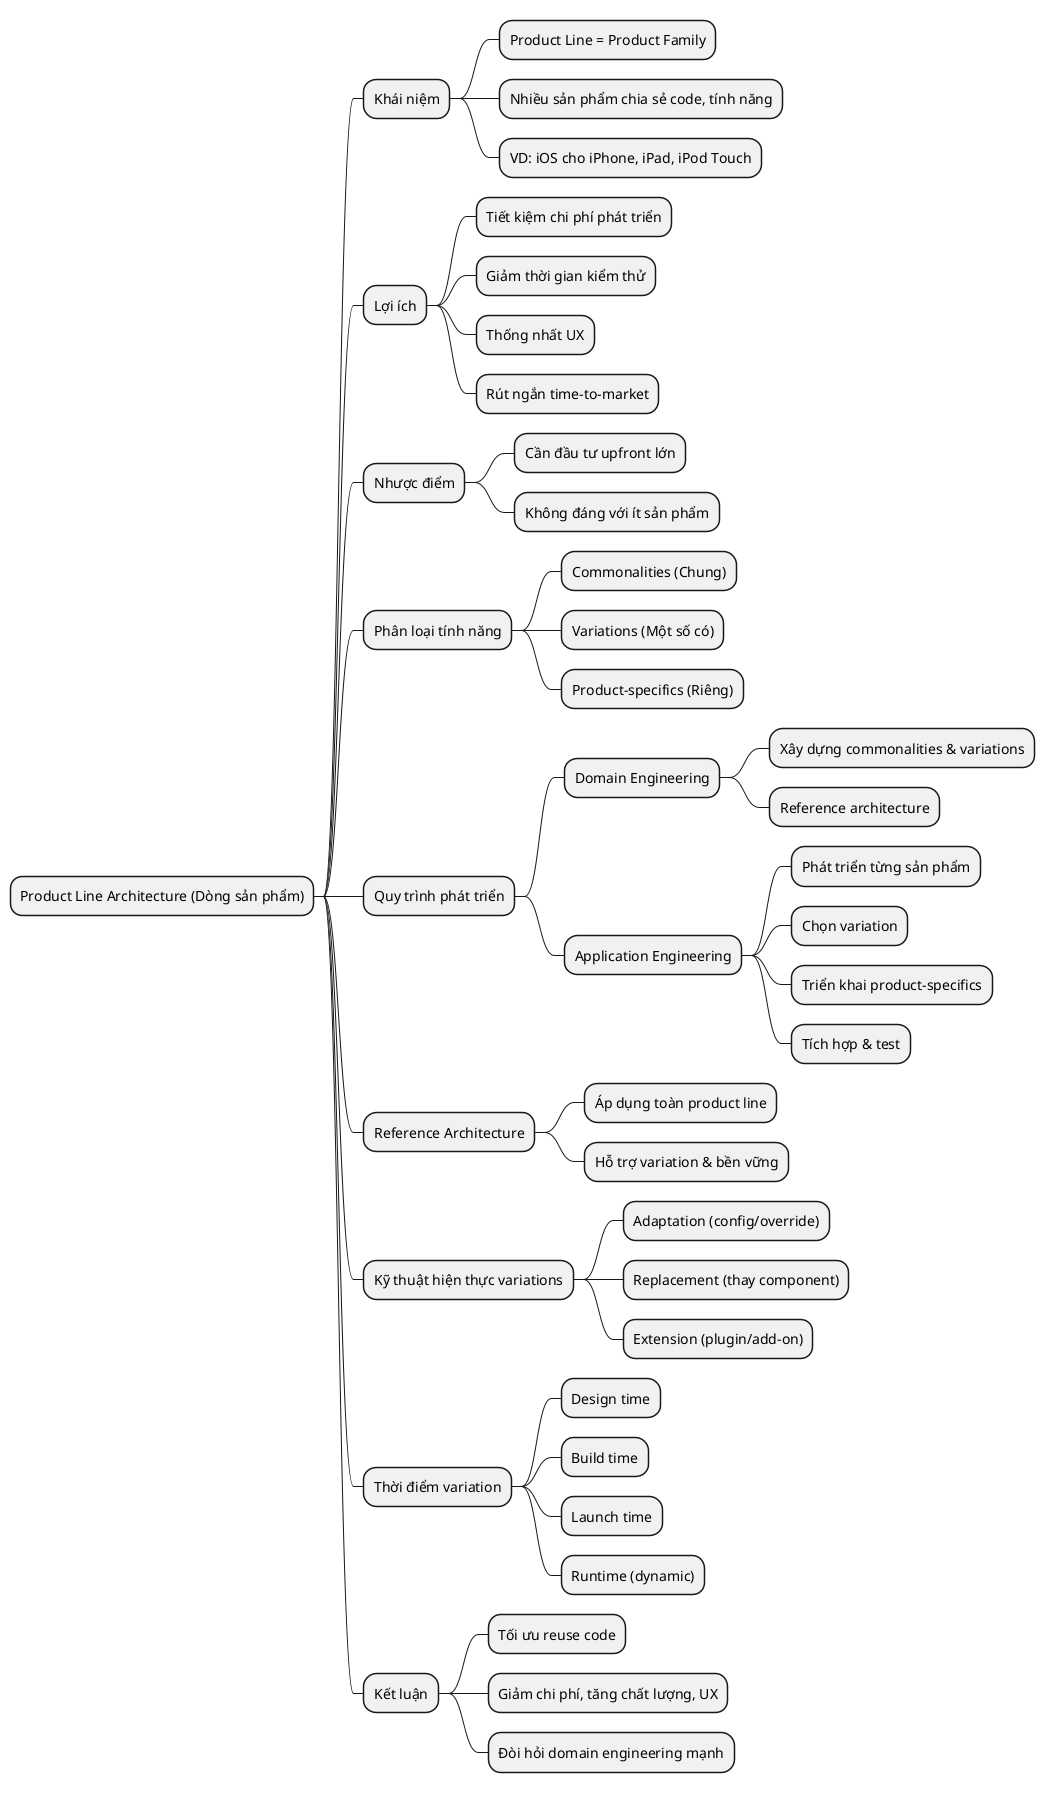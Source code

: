 @startmindmap
* Product Line Architecture (Dòng sản phẩm)
** Khái niệm
*** Product Line = Product Family
*** Nhiều sản phẩm chia sẻ code, tính năng
*** VD: iOS cho iPhone, iPad, iPod Touch
** Lợi ích
*** Tiết kiệm chi phí phát triển
*** Giảm thời gian kiểm thử
*** Thống nhất UX
*** Rút ngắn time-to-market
** Nhược điểm
*** Cần đầu tư upfront lớn
*** Không đáng với ít sản phẩm
** Phân loại tính năng
*** Commonalities (Chung)
*** Variations (Một số có)
*** Product-specifics (Riêng)
** Quy trình phát triển
*** Domain Engineering
**** Xây dựng commonalities & variations
**** Reference architecture
*** Application Engineering
**** Phát triển từng sản phẩm
**** Chọn variation
**** Triển khai product-specifics
**** Tích hợp & test
** Reference Architecture
*** Áp dụng toàn product line
*** Hỗ trợ variation & bền vững
** Kỹ thuật hiện thực variations
*** Adaptation (config/override)
*** Replacement (thay component)
*** Extension (plugin/add-on)
** Thời điểm variation
*** Design time
*** Build time
*** Launch time
*** Runtime (dynamic)
** Kết luận
*** Tối ưu reuse code
*** Giảm chi phí, tăng chất lượng, UX
*** Đòi hỏi domain engineering mạnh
@endmindmap
